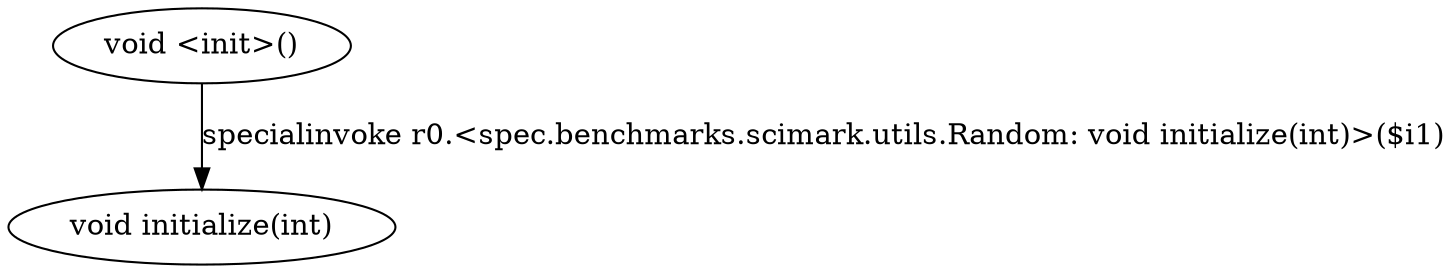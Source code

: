 digraph g {
1[label="void initialize(int)"]
0[label="void <init>()"]
0->1[label="specialinvoke r0.<spec.benchmarks.scimark.utils.Random: void initialize(int)>($i1)"]
}